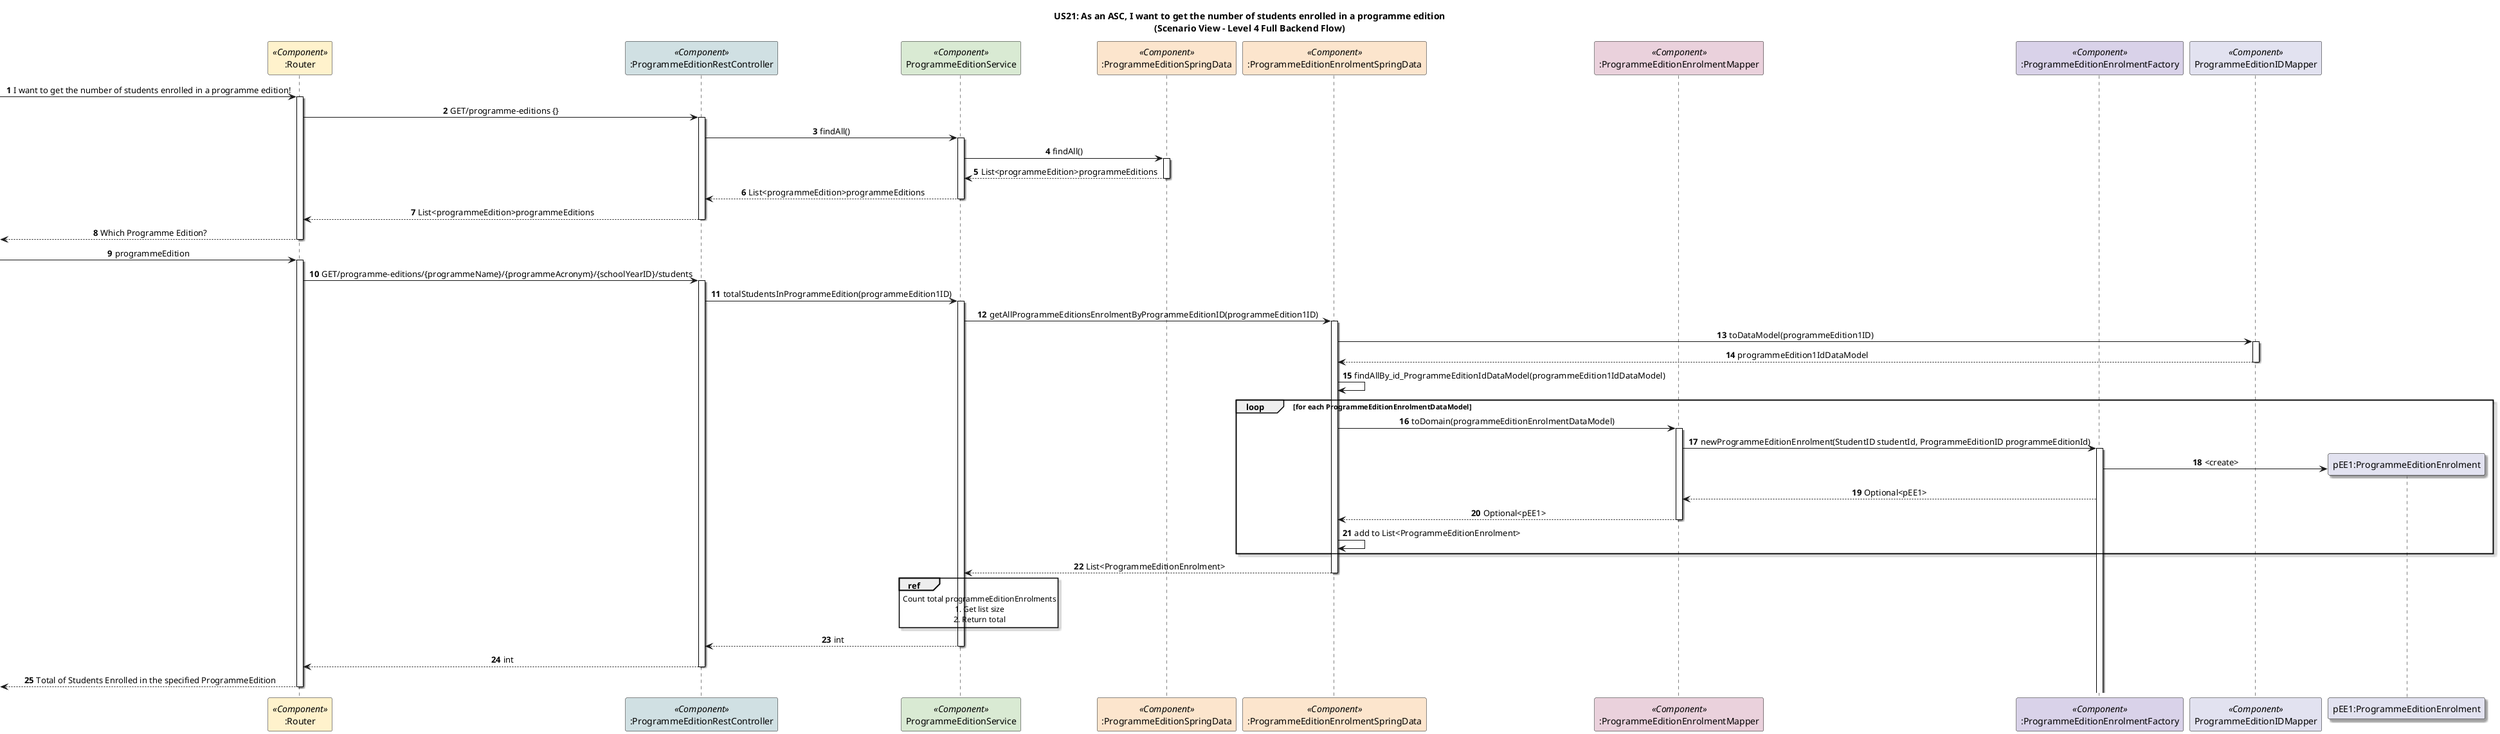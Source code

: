 @startuml US21


participant Router as ":Router"<<Component>> #fff2cc
participant ProgrammeEditionRestController as ":ProgrammeEditionRestController"<<Component>> #d0e0e3
participant ProgrammeEditionService as "ProgrammeEditionService"<<Component>> #d9ead3
participant ProgrammeEditionSpringData as ":ProgrammeEditionSpringData"<<Component>> #fce5cd
participant ProgrammeEditionEnrolmentSpringData as ":ProgrammeEditionEnrolmentSpringData"<<Component>> #fce5cd
participant ":ProgrammeEditionEnrolmentMapper"<<Component>> #ead1dc
participant ":ProgrammeEditionEnrolmentFactory"<<Component>> #d9d2e9
participant ProgrammeEditionIDMapper as "ProgrammeEditionIDMapper"<<Component>>
autonumber
title US21: As an ASC, I want to get the number of students enrolled in a programme edition\n(Scenario View - Level 4 Full Backend Flow)



autonumber
skinparam defaultTextAlignment center
skinparam shadowing true
skinparam sequence {
    ActorBorderColor black
    ParticipantBorderColor black
    LifeLineBorderColor black
    LifeLineBackgroundColor #ffffff
}

-> Router  : I want to get the number of students enrolled in a programme edition!
activate Router
Router -> ProgrammeEditionRestController ++: GET/programme-editions {}

ProgrammeEditionRestController -> ProgrammeEditionService ++: findAll()

ProgrammeEditionService -> ProgrammeEditionSpringData: findAll()

activate ProgrammeEditionSpringData
ProgrammeEditionSpringData --> ProgrammeEditionService --: List<programmeEdition>programmeEditions

ProgrammeEditionService --> ProgrammeEditionRestController --: List<programmeEdition>programmeEditions

ProgrammeEditionRestController --> Router --: List<programmeEdition>programmeEditions

<--Router : Which Programme Edition?
deactivate Router

 -> Router  : programmeEdition
 activate Router


Router -> ProgrammeEditionRestController  : GET/programme-editions/{programmeName}/{programmeAcronym}/{schoolYearID}/students
activate ProgrammeEditionRestController

ProgrammeEditionRestController -> ProgrammeEditionService ++: totalStudentsInProgrammeEdition(programmeEdition1ID)

ProgrammeEditionService -> ProgrammeEditionEnrolmentSpringData ++: getAllProgrammeEditionsEnrolmentByProgrammeEditionID(programmeEdition1ID)

ProgrammeEditionEnrolmentSpringData -> ProgrammeEditionIDMapper ++: toDataModel(programmeEdition1ID)

ProgrammeEditionIDMapper --> ProgrammeEditionEnrolmentSpringData --: programmeEdition1IdDataModel

ProgrammeEditionEnrolmentSpringData -> ProgrammeEditionEnrolmentSpringData : findAllBy_id_ProgrammeEditionIdDataModel(programmeEdition1IdDataModel)

loop for each ProgrammeEditionEnrolmentDataModel
    ProgrammeEditionEnrolmentSpringData -> ":ProgrammeEditionEnrolmentMapper" ++: toDomain(programmeEditionEnrolmentDataModel)
    ":ProgrammeEditionEnrolmentMapper" -> ":ProgrammeEditionEnrolmentFactory"++: newProgrammeEditionEnrolment(StudentID studentId, ProgrammeEditionID programmeEditionId)
    create "pEE1:ProgrammeEditionEnrolment" as ProgrammeEditionEnrolment1
    ":ProgrammeEditionEnrolmentFactory" -> ProgrammeEditionEnrolment1: <create>
    ":ProgrammeEditionEnrolmentFactory" --> ":ProgrammeEditionEnrolmentMapper": Optional<pEE1>
    ":ProgrammeEditionEnrolmentMapper" --> ProgrammeEditionEnrolmentSpringData --: Optional<pEE1>
    ProgrammeEditionEnrolmentSpringData -> ProgrammeEditionEnrolmentSpringData: add to List<ProgrammeEditionEnrolment>
end

ProgrammeEditionEnrolmentSpringData --> ProgrammeEditionService --: List<ProgrammeEditionEnrolment>
ref over ProgrammeEditionService
    Count total programmeEditionEnrolments
    1. Get list size
    2. Return total
end ref

ProgrammeEditionService --> ProgrammeEditionRestController --: int
ProgrammeEditionRestController --> Router --: int
<--Router: Total of Students Enrolled in the specified ProgrammeEdition
deactivate Router

@enduml  make the participants/actors have diferent colours